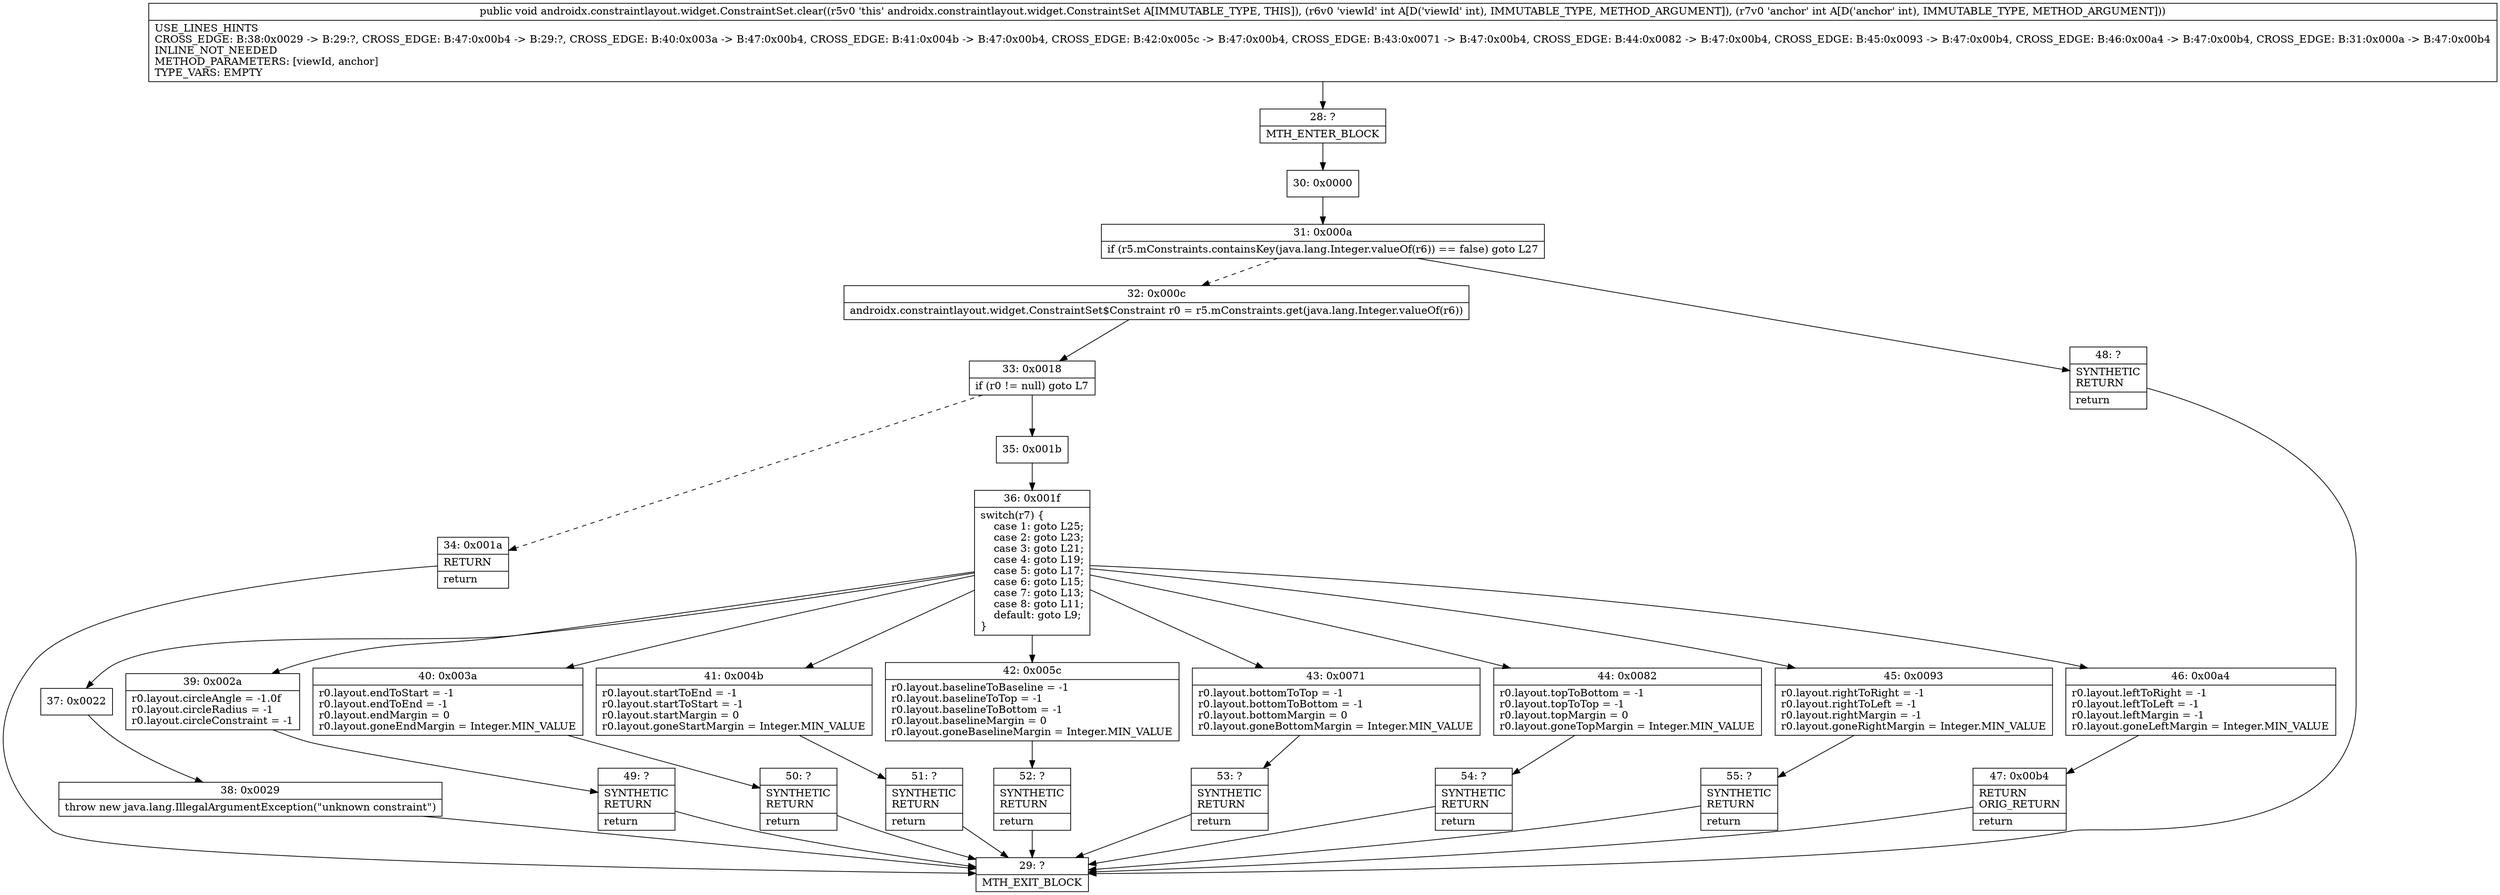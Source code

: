 digraph "CFG forandroidx.constraintlayout.widget.ConstraintSet.clear(II)V" {
Node_28 [shape=record,label="{28\:\ ?|MTH_ENTER_BLOCK\l}"];
Node_30 [shape=record,label="{30\:\ 0x0000}"];
Node_31 [shape=record,label="{31\:\ 0x000a|if (r5.mConstraints.containsKey(java.lang.Integer.valueOf(r6)) == false) goto L27\l}"];
Node_32 [shape=record,label="{32\:\ 0x000c|androidx.constraintlayout.widget.ConstraintSet$Constraint r0 = r5.mConstraints.get(java.lang.Integer.valueOf(r6))\l}"];
Node_33 [shape=record,label="{33\:\ 0x0018|if (r0 != null) goto L7\l}"];
Node_34 [shape=record,label="{34\:\ 0x001a|RETURN\l|return\l}"];
Node_29 [shape=record,label="{29\:\ ?|MTH_EXIT_BLOCK\l}"];
Node_35 [shape=record,label="{35\:\ 0x001b}"];
Node_36 [shape=record,label="{36\:\ 0x001f|switch(r7) \{\l    case 1: goto L25;\l    case 2: goto L23;\l    case 3: goto L21;\l    case 4: goto L19;\l    case 5: goto L17;\l    case 6: goto L15;\l    case 7: goto L13;\l    case 8: goto L11;\l    default: goto L9;\l\}\l}"];
Node_37 [shape=record,label="{37\:\ 0x0022}"];
Node_38 [shape=record,label="{38\:\ 0x0029|throw new java.lang.IllegalArgumentException(\"unknown constraint\")\l}"];
Node_39 [shape=record,label="{39\:\ 0x002a|r0.layout.circleAngle = \-1.0f\lr0.layout.circleRadius = \-1\lr0.layout.circleConstraint = \-1\l}"];
Node_49 [shape=record,label="{49\:\ ?|SYNTHETIC\lRETURN\l|return\l}"];
Node_40 [shape=record,label="{40\:\ 0x003a|r0.layout.endToStart = \-1\lr0.layout.endToEnd = \-1\lr0.layout.endMargin = 0\lr0.layout.goneEndMargin = Integer.MIN_VALUE\l}"];
Node_50 [shape=record,label="{50\:\ ?|SYNTHETIC\lRETURN\l|return\l}"];
Node_41 [shape=record,label="{41\:\ 0x004b|r0.layout.startToEnd = \-1\lr0.layout.startToStart = \-1\lr0.layout.startMargin = 0\lr0.layout.goneStartMargin = Integer.MIN_VALUE\l}"];
Node_51 [shape=record,label="{51\:\ ?|SYNTHETIC\lRETURN\l|return\l}"];
Node_42 [shape=record,label="{42\:\ 0x005c|r0.layout.baselineToBaseline = \-1\lr0.layout.baselineToTop = \-1\lr0.layout.baselineToBottom = \-1\lr0.layout.baselineMargin = 0\lr0.layout.goneBaselineMargin = Integer.MIN_VALUE\l}"];
Node_52 [shape=record,label="{52\:\ ?|SYNTHETIC\lRETURN\l|return\l}"];
Node_43 [shape=record,label="{43\:\ 0x0071|r0.layout.bottomToTop = \-1\lr0.layout.bottomToBottom = \-1\lr0.layout.bottomMargin = 0\lr0.layout.goneBottomMargin = Integer.MIN_VALUE\l}"];
Node_53 [shape=record,label="{53\:\ ?|SYNTHETIC\lRETURN\l|return\l}"];
Node_44 [shape=record,label="{44\:\ 0x0082|r0.layout.topToBottom = \-1\lr0.layout.topToTop = \-1\lr0.layout.topMargin = 0\lr0.layout.goneTopMargin = Integer.MIN_VALUE\l}"];
Node_54 [shape=record,label="{54\:\ ?|SYNTHETIC\lRETURN\l|return\l}"];
Node_45 [shape=record,label="{45\:\ 0x0093|r0.layout.rightToRight = \-1\lr0.layout.rightToLeft = \-1\lr0.layout.rightMargin = \-1\lr0.layout.goneRightMargin = Integer.MIN_VALUE\l}"];
Node_55 [shape=record,label="{55\:\ ?|SYNTHETIC\lRETURN\l|return\l}"];
Node_46 [shape=record,label="{46\:\ 0x00a4|r0.layout.leftToRight = \-1\lr0.layout.leftToLeft = \-1\lr0.layout.leftMargin = \-1\lr0.layout.goneLeftMargin = Integer.MIN_VALUE\l}"];
Node_47 [shape=record,label="{47\:\ 0x00b4|RETURN\lORIG_RETURN\l|return\l}"];
Node_48 [shape=record,label="{48\:\ ?|SYNTHETIC\lRETURN\l|return\l}"];
MethodNode[shape=record,label="{public void androidx.constraintlayout.widget.ConstraintSet.clear((r5v0 'this' androidx.constraintlayout.widget.ConstraintSet A[IMMUTABLE_TYPE, THIS]), (r6v0 'viewId' int A[D('viewId' int), IMMUTABLE_TYPE, METHOD_ARGUMENT]), (r7v0 'anchor' int A[D('anchor' int), IMMUTABLE_TYPE, METHOD_ARGUMENT]))  | USE_LINES_HINTS\lCROSS_EDGE: B:38:0x0029 \-\> B:29:?, CROSS_EDGE: B:47:0x00b4 \-\> B:29:?, CROSS_EDGE: B:40:0x003a \-\> B:47:0x00b4, CROSS_EDGE: B:41:0x004b \-\> B:47:0x00b4, CROSS_EDGE: B:42:0x005c \-\> B:47:0x00b4, CROSS_EDGE: B:43:0x0071 \-\> B:47:0x00b4, CROSS_EDGE: B:44:0x0082 \-\> B:47:0x00b4, CROSS_EDGE: B:45:0x0093 \-\> B:47:0x00b4, CROSS_EDGE: B:46:0x00a4 \-\> B:47:0x00b4, CROSS_EDGE: B:31:0x000a \-\> B:47:0x00b4\lINLINE_NOT_NEEDED\lMETHOD_PARAMETERS: [viewId, anchor]\lTYPE_VARS: EMPTY\l}"];
MethodNode -> Node_28;Node_28 -> Node_30;
Node_30 -> Node_31;
Node_31 -> Node_32[style=dashed];
Node_31 -> Node_48;
Node_32 -> Node_33;
Node_33 -> Node_34[style=dashed];
Node_33 -> Node_35;
Node_34 -> Node_29;
Node_35 -> Node_36;
Node_36 -> Node_37;
Node_36 -> Node_39;
Node_36 -> Node_40;
Node_36 -> Node_41;
Node_36 -> Node_42;
Node_36 -> Node_43;
Node_36 -> Node_44;
Node_36 -> Node_45;
Node_36 -> Node_46;
Node_37 -> Node_38;
Node_38 -> Node_29;
Node_39 -> Node_49;
Node_49 -> Node_29;
Node_40 -> Node_50;
Node_50 -> Node_29;
Node_41 -> Node_51;
Node_51 -> Node_29;
Node_42 -> Node_52;
Node_52 -> Node_29;
Node_43 -> Node_53;
Node_53 -> Node_29;
Node_44 -> Node_54;
Node_54 -> Node_29;
Node_45 -> Node_55;
Node_55 -> Node_29;
Node_46 -> Node_47;
Node_47 -> Node_29;
Node_48 -> Node_29;
}

